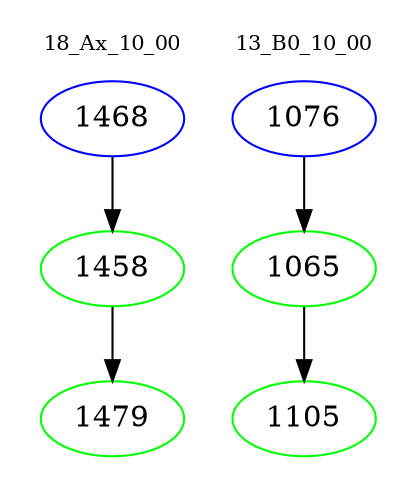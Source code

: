 digraph{
subgraph cluster_0 {
color = white
label = "18_Ax_10_00";
fontsize=10;
T0_1468 [label="1468", color="blue"]
T0_1468 -> T0_1458 [color="black"]
T0_1458 [label="1458", color="green"]
T0_1458 -> T0_1479 [color="black"]
T0_1479 [label="1479", color="green"]
}
subgraph cluster_1 {
color = white
label = "13_B0_10_00";
fontsize=10;
T1_1076 [label="1076", color="blue"]
T1_1076 -> T1_1065 [color="black"]
T1_1065 [label="1065", color="green"]
T1_1065 -> T1_1105 [color="black"]
T1_1105 [label="1105", color="green"]
}
}
